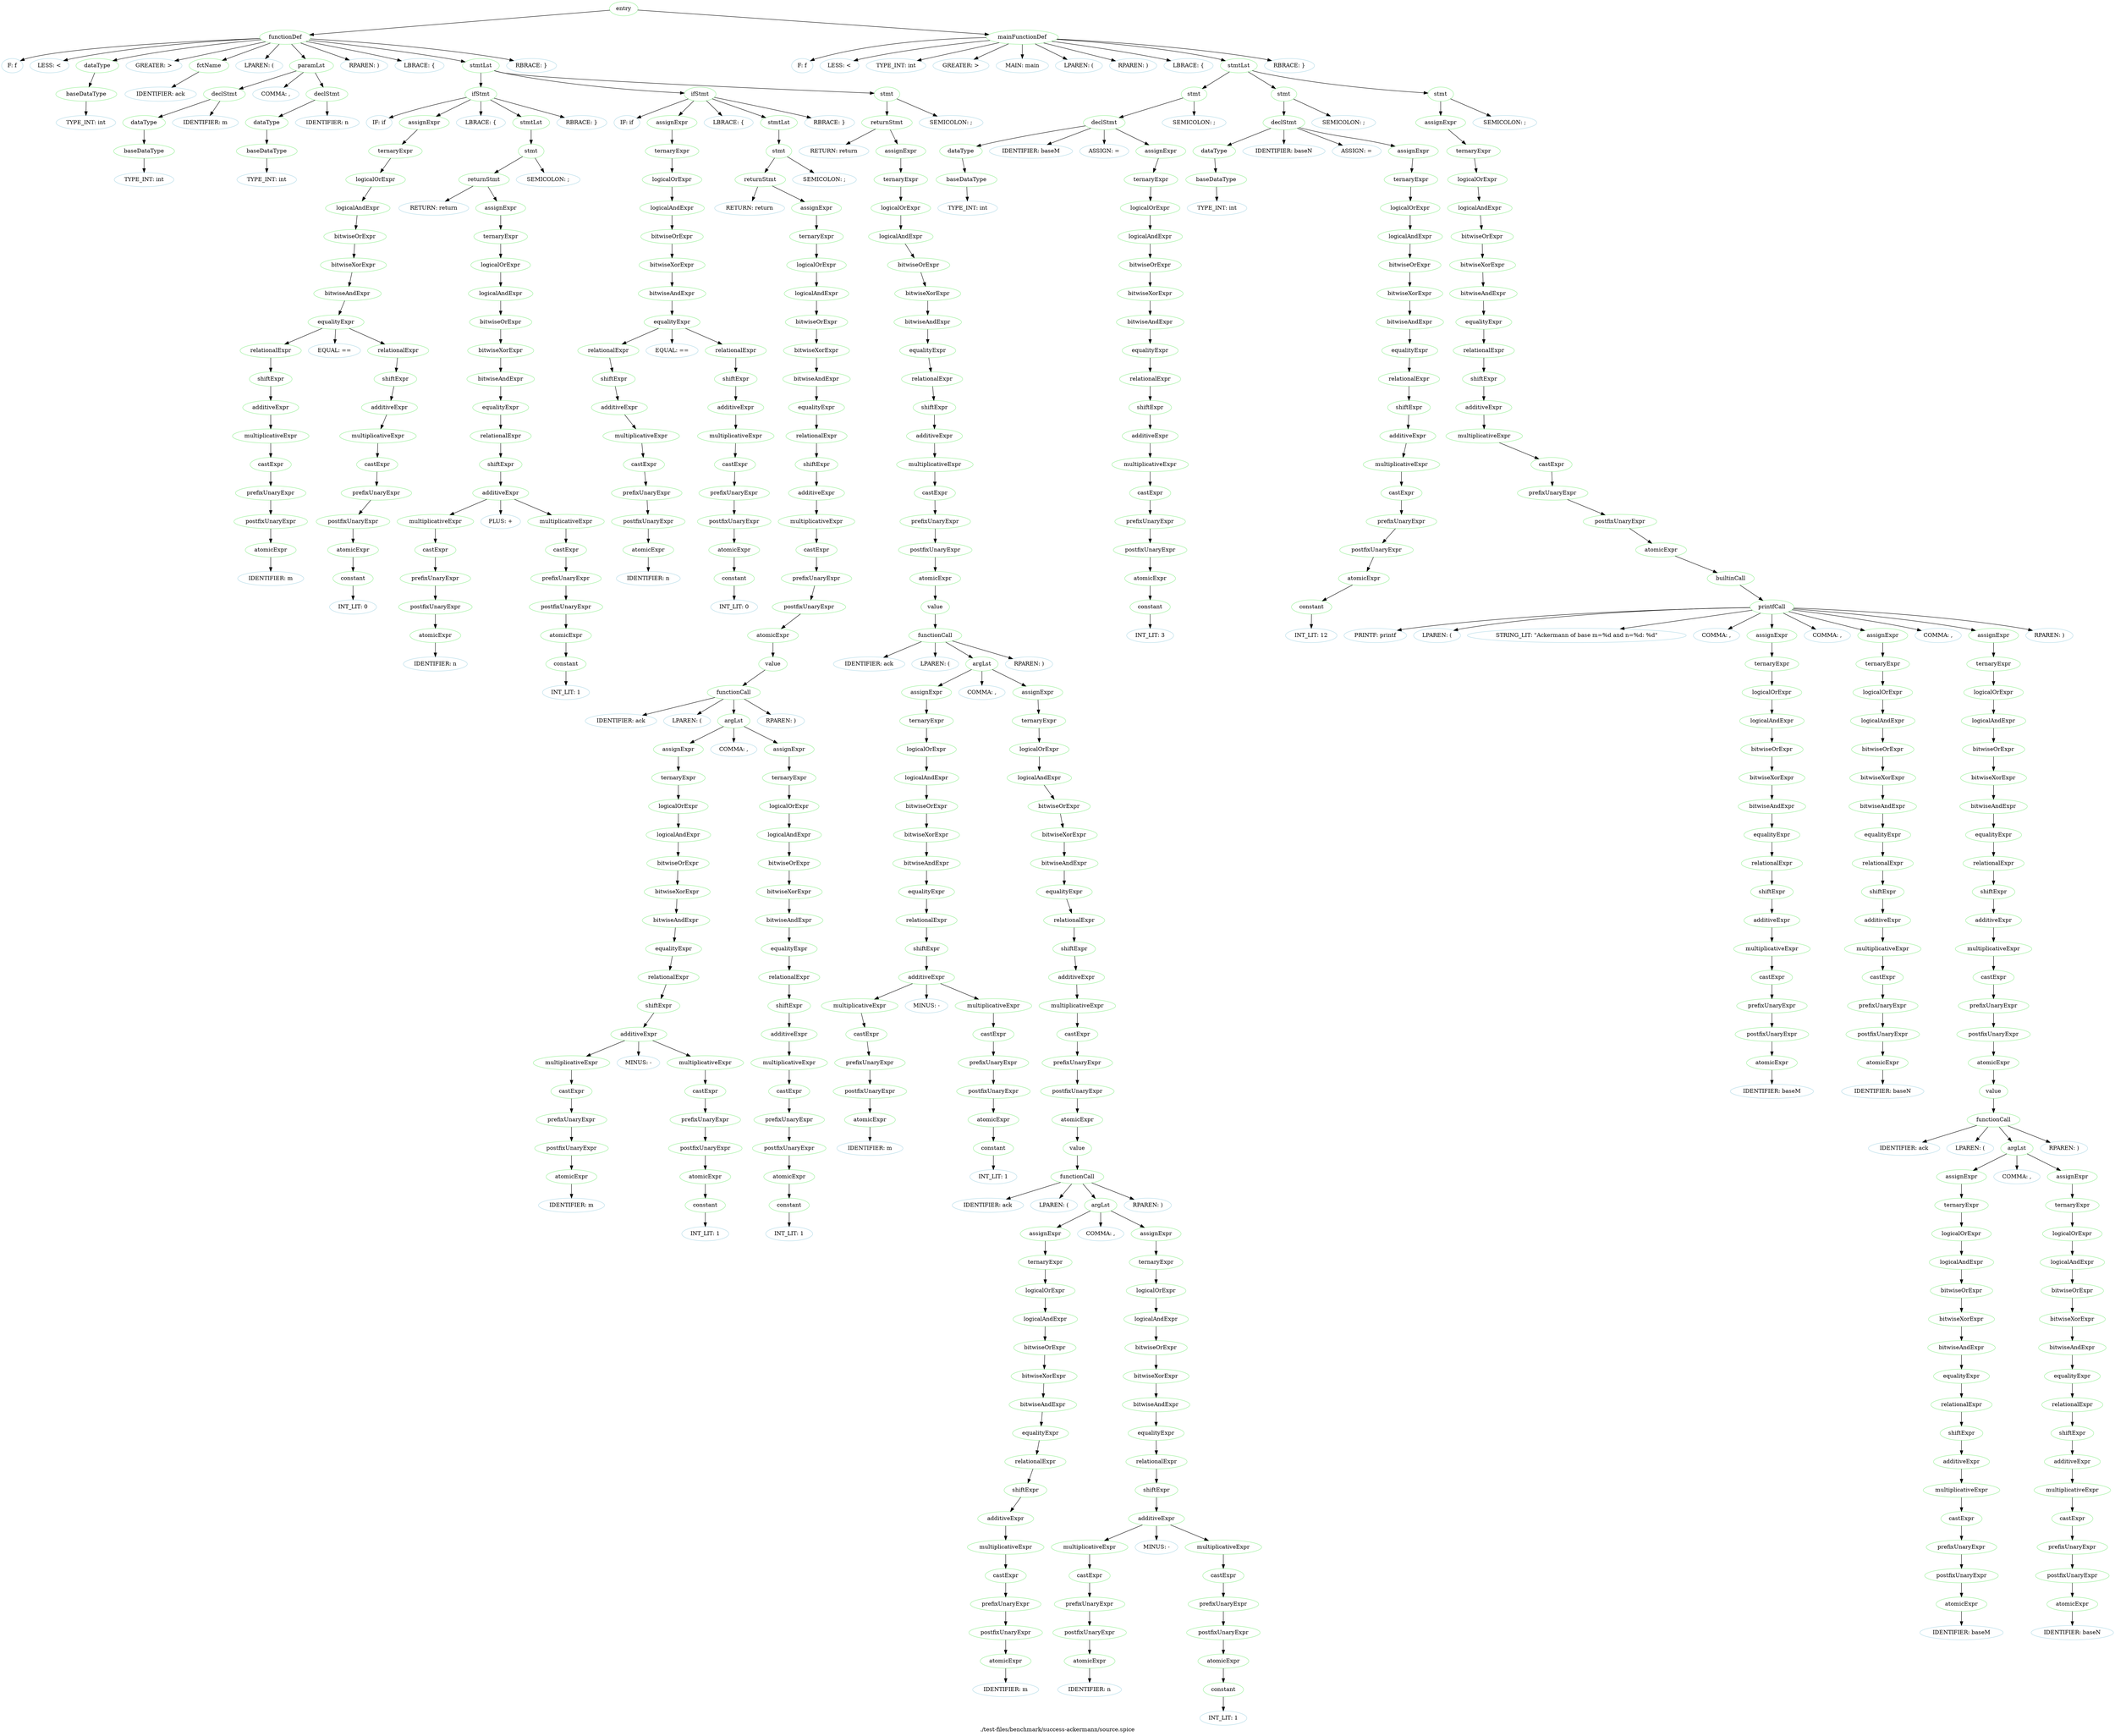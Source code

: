 digraph {
 rankdir="TB";
 label="./test-files/benchmark/success-ackermann/source.spice";
 L1C0_entry [color="lightgreen",label="entry"];
 L1C0_functionDef [color="lightgreen",label="functionDef"];
 L1C0_entry -> L1C0_functionDef;
 L1C0 [color="lightblue",label="F: f"];
 L1C0_functionDef -> L1C0
 L1C1 [color="lightblue",label="LESS: <"];
 L1C0_functionDef -> L1C1
 L1C2_dataType [color="lightgreen",label="dataType"];
 L1C0_functionDef -> L1C2_dataType;
 L1C2_baseDataType [color="lightgreen",label="baseDataType"];
 L1C2_dataType -> L1C2_baseDataType;
 L1C2 [color="lightblue",label="TYPE_INT: int"];
 L1C2_baseDataType -> L1C2
 L1C5 [color="lightblue",label="GREATER: >"];
 L1C0_functionDef -> L1C5
 L1C7_fctName [color="lightgreen",label="fctName"];
 L1C0_functionDef -> L1C7_fctName;
 L1C7 [color="lightblue",label="IDENTIFIER: ack"];
 L1C7_fctName -> L1C7
 L1C10 [color="lightblue",label="LPAREN: ("];
 L1C0_functionDef -> L1C10
 L1C11_paramLst [color="lightgreen",label="paramLst"];
 L1C0_functionDef -> L1C11_paramLst;
 L1C11_declStmt [color="lightgreen",label="declStmt"];
 L1C11_paramLst -> L1C11_declStmt;
 L1C11_dataType [color="lightgreen",label="dataType"];
 L1C11_declStmt -> L1C11_dataType;
 L1C11_baseDataType [color="lightgreen",label="baseDataType"];
 L1C11_dataType -> L1C11_baseDataType;
 L1C11 [color="lightblue",label="TYPE_INT: int"];
 L1C11_baseDataType -> L1C11
 L1C15 [color="lightblue",label="IDENTIFIER: m"];
 L1C11_declStmt -> L1C15
 L1C16 [color="lightblue",label="COMMA: ,"];
 L1C11_paramLst -> L1C16
 L1C18_declStmt [color="lightgreen",label="declStmt"];
 L1C11_paramLst -> L1C18_declStmt;
 L1C18_dataType [color="lightgreen",label="dataType"];
 L1C18_declStmt -> L1C18_dataType;
 L1C18_baseDataType [color="lightgreen",label="baseDataType"];
 L1C18_dataType -> L1C18_baseDataType;
 L1C18 [color="lightblue",label="TYPE_INT: int"];
 L1C18_baseDataType -> L1C18
 L1C22 [color="lightblue",label="IDENTIFIER: n"];
 L1C18_declStmt -> L1C22
 L1C23 [color="lightblue",label="RPAREN: )"];
 L1C0_functionDef -> L1C23
 L1C25 [color="lightblue",label="LBRACE: {"];
 L1C0_functionDef -> L1C25
 L2C4_stmtLst [color="lightgreen",label="stmtLst"];
 L1C0_functionDef -> L2C4_stmtLst;
 L2C4_ifStmt [color="lightgreen",label="ifStmt"];
 L2C4_stmtLst -> L2C4_ifStmt;
 L2C4 [color="lightblue",label="IF: if"];
 L2C4_ifStmt -> L2C4
 L2C7_assignExpr [color="lightgreen",label="assignExpr"];
 L2C4_ifStmt -> L2C7_assignExpr;
 L2C7_ternaryExpr [color="lightgreen",label="ternaryExpr"];
 L2C7_assignExpr -> L2C7_ternaryExpr;
 L2C7_logicalOrExpr [color="lightgreen",label="logicalOrExpr"];
 L2C7_ternaryExpr -> L2C7_logicalOrExpr;
 L2C7_logicalAndExpr [color="lightgreen",label="logicalAndExpr"];
 L2C7_logicalOrExpr -> L2C7_logicalAndExpr;
 L2C7_bitwiseOrExpr [color="lightgreen",label="bitwiseOrExpr"];
 L2C7_logicalAndExpr -> L2C7_bitwiseOrExpr;
 L2C7_bitwiseXorExpr [color="lightgreen",label="bitwiseXorExpr"];
 L2C7_bitwiseOrExpr -> L2C7_bitwiseXorExpr;
 L2C7_bitwiseAndExpr [color="lightgreen",label="bitwiseAndExpr"];
 L2C7_bitwiseXorExpr -> L2C7_bitwiseAndExpr;
 L2C7_equalityExpr [color="lightgreen",label="equalityExpr"];
 L2C7_bitwiseAndExpr -> L2C7_equalityExpr;
 L2C7_relationalExpr [color="lightgreen",label="relationalExpr"];
 L2C7_equalityExpr -> L2C7_relationalExpr;
 L2C7_shiftExpr [color="lightgreen",label="shiftExpr"];
 L2C7_relationalExpr -> L2C7_shiftExpr;
 L2C7_additiveExpr [color="lightgreen",label="additiveExpr"];
 L2C7_shiftExpr -> L2C7_additiveExpr;
 L2C7_multiplicativeExpr [color="lightgreen",label="multiplicativeExpr"];
 L2C7_additiveExpr -> L2C7_multiplicativeExpr;
 L2C7_castExpr [color="lightgreen",label="castExpr"];
 L2C7_multiplicativeExpr -> L2C7_castExpr;
 L2C7_prefixUnaryExpr [color="lightgreen",label="prefixUnaryExpr"];
 L2C7_castExpr -> L2C7_prefixUnaryExpr;
 L2C7_postfixUnaryExpr [color="lightgreen",label="postfixUnaryExpr"];
 L2C7_prefixUnaryExpr -> L2C7_postfixUnaryExpr;
 L2C7_atomicExpr [color="lightgreen",label="atomicExpr"];
 L2C7_postfixUnaryExpr -> L2C7_atomicExpr;
 L2C7 [color="lightblue",label="IDENTIFIER: m"];
 L2C7_atomicExpr -> L2C7
 L2C9 [color="lightblue",label="EQUAL: =="];
 L2C7_equalityExpr -> L2C9
 L2C12_relationalExpr [color="lightgreen",label="relationalExpr"];
 L2C7_equalityExpr -> L2C12_relationalExpr;
 L2C12_shiftExpr [color="lightgreen",label="shiftExpr"];
 L2C12_relationalExpr -> L2C12_shiftExpr;
 L2C12_additiveExpr [color="lightgreen",label="additiveExpr"];
 L2C12_shiftExpr -> L2C12_additiveExpr;
 L2C12_multiplicativeExpr [color="lightgreen",label="multiplicativeExpr"];
 L2C12_additiveExpr -> L2C12_multiplicativeExpr;
 L2C12_castExpr [color="lightgreen",label="castExpr"];
 L2C12_multiplicativeExpr -> L2C12_castExpr;
 L2C12_prefixUnaryExpr [color="lightgreen",label="prefixUnaryExpr"];
 L2C12_castExpr -> L2C12_prefixUnaryExpr;
 L2C12_postfixUnaryExpr [color="lightgreen",label="postfixUnaryExpr"];
 L2C12_prefixUnaryExpr -> L2C12_postfixUnaryExpr;
 L2C12_atomicExpr [color="lightgreen",label="atomicExpr"];
 L2C12_postfixUnaryExpr -> L2C12_atomicExpr;
 L2C12_constant [color="lightgreen",label="constant"];
 L2C12_atomicExpr -> L2C12_constant;
 L2C12 [color="lightblue",label="INT_LIT: 0"];
 L2C12_constant -> L2C12
 L2C14 [color="lightblue",label="LBRACE: {"];
 L2C4_ifStmt -> L2C14
 L2C16_stmtLst [color="lightgreen",label="stmtLst"];
 L2C4_ifStmt -> L2C16_stmtLst;
 L2C16_stmt [color="lightgreen",label="stmt"];
 L2C16_stmtLst -> L2C16_stmt;
 L2C16_returnStmt [color="lightgreen",label="returnStmt"];
 L2C16_stmt -> L2C16_returnStmt;
 L2C16 [color="lightblue",label="RETURN: return"];
 L2C16_returnStmt -> L2C16
 L2C23_assignExpr [color="lightgreen",label="assignExpr"];
 L2C16_returnStmt -> L2C23_assignExpr;
 L2C23_ternaryExpr [color="lightgreen",label="ternaryExpr"];
 L2C23_assignExpr -> L2C23_ternaryExpr;
 L2C23_logicalOrExpr [color="lightgreen",label="logicalOrExpr"];
 L2C23_ternaryExpr -> L2C23_logicalOrExpr;
 L2C23_logicalAndExpr [color="lightgreen",label="logicalAndExpr"];
 L2C23_logicalOrExpr -> L2C23_logicalAndExpr;
 L2C23_bitwiseOrExpr [color="lightgreen",label="bitwiseOrExpr"];
 L2C23_logicalAndExpr -> L2C23_bitwiseOrExpr;
 L2C23_bitwiseXorExpr [color="lightgreen",label="bitwiseXorExpr"];
 L2C23_bitwiseOrExpr -> L2C23_bitwiseXorExpr;
 L2C23_bitwiseAndExpr [color="lightgreen",label="bitwiseAndExpr"];
 L2C23_bitwiseXorExpr -> L2C23_bitwiseAndExpr;
 L2C23_equalityExpr [color="lightgreen",label="equalityExpr"];
 L2C23_bitwiseAndExpr -> L2C23_equalityExpr;
 L2C23_relationalExpr [color="lightgreen",label="relationalExpr"];
 L2C23_equalityExpr -> L2C23_relationalExpr;
 L2C23_shiftExpr [color="lightgreen",label="shiftExpr"];
 L2C23_relationalExpr -> L2C23_shiftExpr;
 L2C23_additiveExpr [color="lightgreen",label="additiveExpr"];
 L2C23_shiftExpr -> L2C23_additiveExpr;
 L2C23_multiplicativeExpr [color="lightgreen",label="multiplicativeExpr"];
 L2C23_additiveExpr -> L2C23_multiplicativeExpr;
 L2C23_castExpr [color="lightgreen",label="castExpr"];
 L2C23_multiplicativeExpr -> L2C23_castExpr;
 L2C23_prefixUnaryExpr [color="lightgreen",label="prefixUnaryExpr"];
 L2C23_castExpr -> L2C23_prefixUnaryExpr;
 L2C23_postfixUnaryExpr [color="lightgreen",label="postfixUnaryExpr"];
 L2C23_prefixUnaryExpr -> L2C23_postfixUnaryExpr;
 L2C23_atomicExpr [color="lightgreen",label="atomicExpr"];
 L2C23_postfixUnaryExpr -> L2C23_atomicExpr;
 L2C23 [color="lightblue",label="IDENTIFIER: n"];
 L2C23_atomicExpr -> L2C23
 L2C25 [color="lightblue",label="PLUS: +"];
 L2C23_additiveExpr -> L2C25
 L2C27_multiplicativeExpr [color="lightgreen",label="multiplicativeExpr"];
 L2C23_additiveExpr -> L2C27_multiplicativeExpr;
 L2C27_castExpr [color="lightgreen",label="castExpr"];
 L2C27_multiplicativeExpr -> L2C27_castExpr;
 L2C27_prefixUnaryExpr [color="lightgreen",label="prefixUnaryExpr"];
 L2C27_castExpr -> L2C27_prefixUnaryExpr;
 L2C27_postfixUnaryExpr [color="lightgreen",label="postfixUnaryExpr"];
 L2C27_prefixUnaryExpr -> L2C27_postfixUnaryExpr;
 L2C27_atomicExpr [color="lightgreen",label="atomicExpr"];
 L2C27_postfixUnaryExpr -> L2C27_atomicExpr;
 L2C27_constant [color="lightgreen",label="constant"];
 L2C27_atomicExpr -> L2C27_constant;
 L2C27 [color="lightblue",label="INT_LIT: 1"];
 L2C27_constant -> L2C27
 L2C28 [color="lightblue",label="SEMICOLON: ;"];
 L2C16_stmt -> L2C28
 L2C30 [color="lightblue",label="RBRACE: }"];
 L2C4_ifStmt -> L2C30
 L3C4_ifStmt [color="lightgreen",label="ifStmt"];
 L2C4_stmtLst -> L3C4_ifStmt;
 L3C4 [color="lightblue",label="IF: if"];
 L3C4_ifStmt -> L3C4
 L3C7_assignExpr [color="lightgreen",label="assignExpr"];
 L3C4_ifStmt -> L3C7_assignExpr;
 L3C7_ternaryExpr [color="lightgreen",label="ternaryExpr"];
 L3C7_assignExpr -> L3C7_ternaryExpr;
 L3C7_logicalOrExpr [color="lightgreen",label="logicalOrExpr"];
 L3C7_ternaryExpr -> L3C7_logicalOrExpr;
 L3C7_logicalAndExpr [color="lightgreen",label="logicalAndExpr"];
 L3C7_logicalOrExpr -> L3C7_logicalAndExpr;
 L3C7_bitwiseOrExpr [color="lightgreen",label="bitwiseOrExpr"];
 L3C7_logicalAndExpr -> L3C7_bitwiseOrExpr;
 L3C7_bitwiseXorExpr [color="lightgreen",label="bitwiseXorExpr"];
 L3C7_bitwiseOrExpr -> L3C7_bitwiseXorExpr;
 L3C7_bitwiseAndExpr [color="lightgreen",label="bitwiseAndExpr"];
 L3C7_bitwiseXorExpr -> L3C7_bitwiseAndExpr;
 L3C7_equalityExpr [color="lightgreen",label="equalityExpr"];
 L3C7_bitwiseAndExpr -> L3C7_equalityExpr;
 L3C7_relationalExpr [color="lightgreen",label="relationalExpr"];
 L3C7_equalityExpr -> L3C7_relationalExpr;
 L3C7_shiftExpr [color="lightgreen",label="shiftExpr"];
 L3C7_relationalExpr -> L3C7_shiftExpr;
 L3C7_additiveExpr [color="lightgreen",label="additiveExpr"];
 L3C7_shiftExpr -> L3C7_additiveExpr;
 L3C7_multiplicativeExpr [color="lightgreen",label="multiplicativeExpr"];
 L3C7_additiveExpr -> L3C7_multiplicativeExpr;
 L3C7_castExpr [color="lightgreen",label="castExpr"];
 L3C7_multiplicativeExpr -> L3C7_castExpr;
 L3C7_prefixUnaryExpr [color="lightgreen",label="prefixUnaryExpr"];
 L3C7_castExpr -> L3C7_prefixUnaryExpr;
 L3C7_postfixUnaryExpr [color="lightgreen",label="postfixUnaryExpr"];
 L3C7_prefixUnaryExpr -> L3C7_postfixUnaryExpr;
 L3C7_atomicExpr [color="lightgreen",label="atomicExpr"];
 L3C7_postfixUnaryExpr -> L3C7_atomicExpr;
 L3C7 [color="lightblue",label="IDENTIFIER: n"];
 L3C7_atomicExpr -> L3C7
 L3C9 [color="lightblue",label="EQUAL: =="];
 L3C7_equalityExpr -> L3C9
 L3C12_relationalExpr [color="lightgreen",label="relationalExpr"];
 L3C7_equalityExpr -> L3C12_relationalExpr;
 L3C12_shiftExpr [color="lightgreen",label="shiftExpr"];
 L3C12_relationalExpr -> L3C12_shiftExpr;
 L3C12_additiveExpr [color="lightgreen",label="additiveExpr"];
 L3C12_shiftExpr -> L3C12_additiveExpr;
 L3C12_multiplicativeExpr [color="lightgreen",label="multiplicativeExpr"];
 L3C12_additiveExpr -> L3C12_multiplicativeExpr;
 L3C12_castExpr [color="lightgreen",label="castExpr"];
 L3C12_multiplicativeExpr -> L3C12_castExpr;
 L3C12_prefixUnaryExpr [color="lightgreen",label="prefixUnaryExpr"];
 L3C12_castExpr -> L3C12_prefixUnaryExpr;
 L3C12_postfixUnaryExpr [color="lightgreen",label="postfixUnaryExpr"];
 L3C12_prefixUnaryExpr -> L3C12_postfixUnaryExpr;
 L3C12_atomicExpr [color="lightgreen",label="atomicExpr"];
 L3C12_postfixUnaryExpr -> L3C12_atomicExpr;
 L3C12_constant [color="lightgreen",label="constant"];
 L3C12_atomicExpr -> L3C12_constant;
 L3C12 [color="lightblue",label="INT_LIT: 0"];
 L3C12_constant -> L3C12
 L3C14 [color="lightblue",label="LBRACE: {"];
 L3C4_ifStmt -> L3C14
 L3C16_stmtLst [color="lightgreen",label="stmtLst"];
 L3C4_ifStmt -> L3C16_stmtLst;
 L3C16_stmt [color="lightgreen",label="stmt"];
 L3C16_stmtLst -> L3C16_stmt;
 L3C16_returnStmt [color="lightgreen",label="returnStmt"];
 L3C16_stmt -> L3C16_returnStmt;
 L3C16 [color="lightblue",label="RETURN: return"];
 L3C16_returnStmt -> L3C16
 L3C23_assignExpr [color="lightgreen",label="assignExpr"];
 L3C16_returnStmt -> L3C23_assignExpr;
 L3C23_ternaryExpr [color="lightgreen",label="ternaryExpr"];
 L3C23_assignExpr -> L3C23_ternaryExpr;
 L3C23_logicalOrExpr [color="lightgreen",label="logicalOrExpr"];
 L3C23_ternaryExpr -> L3C23_logicalOrExpr;
 L3C23_logicalAndExpr [color="lightgreen",label="logicalAndExpr"];
 L3C23_logicalOrExpr -> L3C23_logicalAndExpr;
 L3C23_bitwiseOrExpr [color="lightgreen",label="bitwiseOrExpr"];
 L3C23_logicalAndExpr -> L3C23_bitwiseOrExpr;
 L3C23_bitwiseXorExpr [color="lightgreen",label="bitwiseXorExpr"];
 L3C23_bitwiseOrExpr -> L3C23_bitwiseXorExpr;
 L3C23_bitwiseAndExpr [color="lightgreen",label="bitwiseAndExpr"];
 L3C23_bitwiseXorExpr -> L3C23_bitwiseAndExpr;
 L3C23_equalityExpr [color="lightgreen",label="equalityExpr"];
 L3C23_bitwiseAndExpr -> L3C23_equalityExpr;
 L3C23_relationalExpr [color="lightgreen",label="relationalExpr"];
 L3C23_equalityExpr -> L3C23_relationalExpr;
 L3C23_shiftExpr [color="lightgreen",label="shiftExpr"];
 L3C23_relationalExpr -> L3C23_shiftExpr;
 L3C23_additiveExpr [color="lightgreen",label="additiveExpr"];
 L3C23_shiftExpr -> L3C23_additiveExpr;
 L3C23_multiplicativeExpr [color="lightgreen",label="multiplicativeExpr"];
 L3C23_additiveExpr -> L3C23_multiplicativeExpr;
 L3C23_castExpr [color="lightgreen",label="castExpr"];
 L3C23_multiplicativeExpr -> L3C23_castExpr;
 L3C23_prefixUnaryExpr [color="lightgreen",label="prefixUnaryExpr"];
 L3C23_castExpr -> L3C23_prefixUnaryExpr;
 L3C23_postfixUnaryExpr [color="lightgreen",label="postfixUnaryExpr"];
 L3C23_prefixUnaryExpr -> L3C23_postfixUnaryExpr;
 L3C23_atomicExpr [color="lightgreen",label="atomicExpr"];
 L3C23_postfixUnaryExpr -> L3C23_atomicExpr;
 L3C23_value [color="lightgreen",label="value"];
 L3C23_atomicExpr -> L3C23_value;
 L3C23_functionCall [color="lightgreen",label="functionCall"];
 L3C23_value -> L3C23_functionCall;
 L3C23 [color="lightblue",label="IDENTIFIER: ack"];
 L3C23_functionCall -> L3C23
 L3C26 [color="lightblue",label="LPAREN: ("];
 L3C23_functionCall -> L3C26
 L3C27_argLst [color="lightgreen",label="argLst"];
 L3C23_functionCall -> L3C27_argLst;
 L3C27_assignExpr [color="lightgreen",label="assignExpr"];
 L3C27_argLst -> L3C27_assignExpr;
 L3C27_ternaryExpr [color="lightgreen",label="ternaryExpr"];
 L3C27_assignExpr -> L3C27_ternaryExpr;
 L3C27_logicalOrExpr [color="lightgreen",label="logicalOrExpr"];
 L3C27_ternaryExpr -> L3C27_logicalOrExpr;
 L3C27_logicalAndExpr [color="lightgreen",label="logicalAndExpr"];
 L3C27_logicalOrExpr -> L3C27_logicalAndExpr;
 L3C27_bitwiseOrExpr [color="lightgreen",label="bitwiseOrExpr"];
 L3C27_logicalAndExpr -> L3C27_bitwiseOrExpr;
 L3C27_bitwiseXorExpr [color="lightgreen",label="bitwiseXorExpr"];
 L3C27_bitwiseOrExpr -> L3C27_bitwiseXorExpr;
 L3C27_bitwiseAndExpr [color="lightgreen",label="bitwiseAndExpr"];
 L3C27_bitwiseXorExpr -> L3C27_bitwiseAndExpr;
 L3C27_equalityExpr [color="lightgreen",label="equalityExpr"];
 L3C27_bitwiseAndExpr -> L3C27_equalityExpr;
 L3C27_relationalExpr [color="lightgreen",label="relationalExpr"];
 L3C27_equalityExpr -> L3C27_relationalExpr;
 L3C27_shiftExpr [color="lightgreen",label="shiftExpr"];
 L3C27_relationalExpr -> L3C27_shiftExpr;
 L3C27_additiveExpr [color="lightgreen",label="additiveExpr"];
 L3C27_shiftExpr -> L3C27_additiveExpr;
 L3C27_multiplicativeExpr [color="lightgreen",label="multiplicativeExpr"];
 L3C27_additiveExpr -> L3C27_multiplicativeExpr;
 L3C27_castExpr [color="lightgreen",label="castExpr"];
 L3C27_multiplicativeExpr -> L3C27_castExpr;
 L3C27_prefixUnaryExpr [color="lightgreen",label="prefixUnaryExpr"];
 L3C27_castExpr -> L3C27_prefixUnaryExpr;
 L3C27_postfixUnaryExpr [color="lightgreen",label="postfixUnaryExpr"];
 L3C27_prefixUnaryExpr -> L3C27_postfixUnaryExpr;
 L3C27_atomicExpr [color="lightgreen",label="atomicExpr"];
 L3C27_postfixUnaryExpr -> L3C27_atomicExpr;
 L3C27 [color="lightblue",label="IDENTIFIER: m"];
 L3C27_atomicExpr -> L3C27
 L3C29 [color="lightblue",label="MINUS: -"];
 L3C27_additiveExpr -> L3C29
 L3C31_multiplicativeExpr [color="lightgreen",label="multiplicativeExpr"];
 L3C27_additiveExpr -> L3C31_multiplicativeExpr;
 L3C31_castExpr [color="lightgreen",label="castExpr"];
 L3C31_multiplicativeExpr -> L3C31_castExpr;
 L3C31_prefixUnaryExpr [color="lightgreen",label="prefixUnaryExpr"];
 L3C31_castExpr -> L3C31_prefixUnaryExpr;
 L3C31_postfixUnaryExpr [color="lightgreen",label="postfixUnaryExpr"];
 L3C31_prefixUnaryExpr -> L3C31_postfixUnaryExpr;
 L3C31_atomicExpr [color="lightgreen",label="atomicExpr"];
 L3C31_postfixUnaryExpr -> L3C31_atomicExpr;
 L3C31_constant [color="lightgreen",label="constant"];
 L3C31_atomicExpr -> L3C31_constant;
 L3C31 [color="lightblue",label="INT_LIT: 1"];
 L3C31_constant -> L3C31
 L3C32 [color="lightblue",label="COMMA: ,"];
 L3C27_argLst -> L3C32
 L3C34_assignExpr [color="lightgreen",label="assignExpr"];
 L3C27_argLst -> L3C34_assignExpr;
 L3C34_ternaryExpr [color="lightgreen",label="ternaryExpr"];
 L3C34_assignExpr -> L3C34_ternaryExpr;
 L3C34_logicalOrExpr [color="lightgreen",label="logicalOrExpr"];
 L3C34_ternaryExpr -> L3C34_logicalOrExpr;
 L3C34_logicalAndExpr [color="lightgreen",label="logicalAndExpr"];
 L3C34_logicalOrExpr -> L3C34_logicalAndExpr;
 L3C34_bitwiseOrExpr [color="lightgreen",label="bitwiseOrExpr"];
 L3C34_logicalAndExpr -> L3C34_bitwiseOrExpr;
 L3C34_bitwiseXorExpr [color="lightgreen",label="bitwiseXorExpr"];
 L3C34_bitwiseOrExpr -> L3C34_bitwiseXorExpr;
 L3C34_bitwiseAndExpr [color="lightgreen",label="bitwiseAndExpr"];
 L3C34_bitwiseXorExpr -> L3C34_bitwiseAndExpr;
 L3C34_equalityExpr [color="lightgreen",label="equalityExpr"];
 L3C34_bitwiseAndExpr -> L3C34_equalityExpr;
 L3C34_relationalExpr [color="lightgreen",label="relationalExpr"];
 L3C34_equalityExpr -> L3C34_relationalExpr;
 L3C34_shiftExpr [color="lightgreen",label="shiftExpr"];
 L3C34_relationalExpr -> L3C34_shiftExpr;
 L3C34_additiveExpr [color="lightgreen",label="additiveExpr"];
 L3C34_shiftExpr -> L3C34_additiveExpr;
 L3C34_multiplicativeExpr [color="lightgreen",label="multiplicativeExpr"];
 L3C34_additiveExpr -> L3C34_multiplicativeExpr;
 L3C34_castExpr [color="lightgreen",label="castExpr"];
 L3C34_multiplicativeExpr -> L3C34_castExpr;
 L3C34_prefixUnaryExpr [color="lightgreen",label="prefixUnaryExpr"];
 L3C34_castExpr -> L3C34_prefixUnaryExpr;
 L3C34_postfixUnaryExpr [color="lightgreen",label="postfixUnaryExpr"];
 L3C34_prefixUnaryExpr -> L3C34_postfixUnaryExpr;
 L3C34_atomicExpr [color="lightgreen",label="atomicExpr"];
 L3C34_postfixUnaryExpr -> L3C34_atomicExpr;
 L3C34_constant [color="lightgreen",label="constant"];
 L3C34_atomicExpr -> L3C34_constant;
 L3C34 [color="lightblue",label="INT_LIT: 1"];
 L3C34_constant -> L3C34
 L3C35 [color="lightblue",label="RPAREN: )"];
 L3C23_functionCall -> L3C35
 L3C36 [color="lightblue",label="SEMICOLON: ;"];
 L3C16_stmt -> L3C36
 L3C38 [color="lightblue",label="RBRACE: }"];
 L3C4_ifStmt -> L3C38
 L4C4_stmt [color="lightgreen",label="stmt"];
 L2C4_stmtLst -> L4C4_stmt;
 L4C4_returnStmt [color="lightgreen",label="returnStmt"];
 L4C4_stmt -> L4C4_returnStmt;
 L4C4 [color="lightblue",label="RETURN: return"];
 L4C4_returnStmt -> L4C4
 L4C11_assignExpr [color="lightgreen",label="assignExpr"];
 L4C4_returnStmt -> L4C11_assignExpr;
 L4C11_ternaryExpr [color="lightgreen",label="ternaryExpr"];
 L4C11_assignExpr -> L4C11_ternaryExpr;
 L4C11_logicalOrExpr [color="lightgreen",label="logicalOrExpr"];
 L4C11_ternaryExpr -> L4C11_logicalOrExpr;
 L4C11_logicalAndExpr [color="lightgreen",label="logicalAndExpr"];
 L4C11_logicalOrExpr -> L4C11_logicalAndExpr;
 L4C11_bitwiseOrExpr [color="lightgreen",label="bitwiseOrExpr"];
 L4C11_logicalAndExpr -> L4C11_bitwiseOrExpr;
 L4C11_bitwiseXorExpr [color="lightgreen",label="bitwiseXorExpr"];
 L4C11_bitwiseOrExpr -> L4C11_bitwiseXorExpr;
 L4C11_bitwiseAndExpr [color="lightgreen",label="bitwiseAndExpr"];
 L4C11_bitwiseXorExpr -> L4C11_bitwiseAndExpr;
 L4C11_equalityExpr [color="lightgreen",label="equalityExpr"];
 L4C11_bitwiseAndExpr -> L4C11_equalityExpr;
 L4C11_relationalExpr [color="lightgreen",label="relationalExpr"];
 L4C11_equalityExpr -> L4C11_relationalExpr;
 L4C11_shiftExpr [color="lightgreen",label="shiftExpr"];
 L4C11_relationalExpr -> L4C11_shiftExpr;
 L4C11_additiveExpr [color="lightgreen",label="additiveExpr"];
 L4C11_shiftExpr -> L4C11_additiveExpr;
 L4C11_multiplicativeExpr [color="lightgreen",label="multiplicativeExpr"];
 L4C11_additiveExpr -> L4C11_multiplicativeExpr;
 L4C11_castExpr [color="lightgreen",label="castExpr"];
 L4C11_multiplicativeExpr -> L4C11_castExpr;
 L4C11_prefixUnaryExpr [color="lightgreen",label="prefixUnaryExpr"];
 L4C11_castExpr -> L4C11_prefixUnaryExpr;
 L4C11_postfixUnaryExpr [color="lightgreen",label="postfixUnaryExpr"];
 L4C11_prefixUnaryExpr -> L4C11_postfixUnaryExpr;
 L4C11_atomicExpr [color="lightgreen",label="atomicExpr"];
 L4C11_postfixUnaryExpr -> L4C11_atomicExpr;
 L4C11_value [color="lightgreen",label="value"];
 L4C11_atomicExpr -> L4C11_value;
 L4C11_functionCall [color="lightgreen",label="functionCall"];
 L4C11_value -> L4C11_functionCall;
 L4C11 [color="lightblue",label="IDENTIFIER: ack"];
 L4C11_functionCall -> L4C11
 L4C14 [color="lightblue",label="LPAREN: ("];
 L4C11_functionCall -> L4C14
 L4C15_argLst [color="lightgreen",label="argLst"];
 L4C11_functionCall -> L4C15_argLst;
 L4C15_assignExpr [color="lightgreen",label="assignExpr"];
 L4C15_argLst -> L4C15_assignExpr;
 L4C15_ternaryExpr [color="lightgreen",label="ternaryExpr"];
 L4C15_assignExpr -> L4C15_ternaryExpr;
 L4C15_logicalOrExpr [color="lightgreen",label="logicalOrExpr"];
 L4C15_ternaryExpr -> L4C15_logicalOrExpr;
 L4C15_logicalAndExpr [color="lightgreen",label="logicalAndExpr"];
 L4C15_logicalOrExpr -> L4C15_logicalAndExpr;
 L4C15_bitwiseOrExpr [color="lightgreen",label="bitwiseOrExpr"];
 L4C15_logicalAndExpr -> L4C15_bitwiseOrExpr;
 L4C15_bitwiseXorExpr [color="lightgreen",label="bitwiseXorExpr"];
 L4C15_bitwiseOrExpr -> L4C15_bitwiseXorExpr;
 L4C15_bitwiseAndExpr [color="lightgreen",label="bitwiseAndExpr"];
 L4C15_bitwiseXorExpr -> L4C15_bitwiseAndExpr;
 L4C15_equalityExpr [color="lightgreen",label="equalityExpr"];
 L4C15_bitwiseAndExpr -> L4C15_equalityExpr;
 L4C15_relationalExpr [color="lightgreen",label="relationalExpr"];
 L4C15_equalityExpr -> L4C15_relationalExpr;
 L4C15_shiftExpr [color="lightgreen",label="shiftExpr"];
 L4C15_relationalExpr -> L4C15_shiftExpr;
 L4C15_additiveExpr [color="lightgreen",label="additiveExpr"];
 L4C15_shiftExpr -> L4C15_additiveExpr;
 L4C15_multiplicativeExpr [color="lightgreen",label="multiplicativeExpr"];
 L4C15_additiveExpr -> L4C15_multiplicativeExpr;
 L4C15_castExpr [color="lightgreen",label="castExpr"];
 L4C15_multiplicativeExpr -> L4C15_castExpr;
 L4C15_prefixUnaryExpr [color="lightgreen",label="prefixUnaryExpr"];
 L4C15_castExpr -> L4C15_prefixUnaryExpr;
 L4C15_postfixUnaryExpr [color="lightgreen",label="postfixUnaryExpr"];
 L4C15_prefixUnaryExpr -> L4C15_postfixUnaryExpr;
 L4C15_atomicExpr [color="lightgreen",label="atomicExpr"];
 L4C15_postfixUnaryExpr -> L4C15_atomicExpr;
 L4C15 [color="lightblue",label="IDENTIFIER: m"];
 L4C15_atomicExpr -> L4C15
 L4C17 [color="lightblue",label="MINUS: -"];
 L4C15_additiveExpr -> L4C17
 L4C19_multiplicativeExpr [color="lightgreen",label="multiplicativeExpr"];
 L4C15_additiveExpr -> L4C19_multiplicativeExpr;
 L4C19_castExpr [color="lightgreen",label="castExpr"];
 L4C19_multiplicativeExpr -> L4C19_castExpr;
 L4C19_prefixUnaryExpr [color="lightgreen",label="prefixUnaryExpr"];
 L4C19_castExpr -> L4C19_prefixUnaryExpr;
 L4C19_postfixUnaryExpr [color="lightgreen",label="postfixUnaryExpr"];
 L4C19_prefixUnaryExpr -> L4C19_postfixUnaryExpr;
 L4C19_atomicExpr [color="lightgreen",label="atomicExpr"];
 L4C19_postfixUnaryExpr -> L4C19_atomicExpr;
 L4C19_constant [color="lightgreen",label="constant"];
 L4C19_atomicExpr -> L4C19_constant;
 L4C19 [color="lightblue",label="INT_LIT: 1"];
 L4C19_constant -> L4C19
 L4C20 [color="lightblue",label="COMMA: ,"];
 L4C15_argLst -> L4C20
 L4C22_assignExpr [color="lightgreen",label="assignExpr"];
 L4C15_argLst -> L4C22_assignExpr;
 L4C22_ternaryExpr [color="lightgreen",label="ternaryExpr"];
 L4C22_assignExpr -> L4C22_ternaryExpr;
 L4C22_logicalOrExpr [color="lightgreen",label="logicalOrExpr"];
 L4C22_ternaryExpr -> L4C22_logicalOrExpr;
 L4C22_logicalAndExpr [color="lightgreen",label="logicalAndExpr"];
 L4C22_logicalOrExpr -> L4C22_logicalAndExpr;
 L4C22_bitwiseOrExpr [color="lightgreen",label="bitwiseOrExpr"];
 L4C22_logicalAndExpr -> L4C22_bitwiseOrExpr;
 L4C22_bitwiseXorExpr [color="lightgreen",label="bitwiseXorExpr"];
 L4C22_bitwiseOrExpr -> L4C22_bitwiseXorExpr;
 L4C22_bitwiseAndExpr [color="lightgreen",label="bitwiseAndExpr"];
 L4C22_bitwiseXorExpr -> L4C22_bitwiseAndExpr;
 L4C22_equalityExpr [color="lightgreen",label="equalityExpr"];
 L4C22_bitwiseAndExpr -> L4C22_equalityExpr;
 L4C22_relationalExpr [color="lightgreen",label="relationalExpr"];
 L4C22_equalityExpr -> L4C22_relationalExpr;
 L4C22_shiftExpr [color="lightgreen",label="shiftExpr"];
 L4C22_relationalExpr -> L4C22_shiftExpr;
 L4C22_additiveExpr [color="lightgreen",label="additiveExpr"];
 L4C22_shiftExpr -> L4C22_additiveExpr;
 L4C22_multiplicativeExpr [color="lightgreen",label="multiplicativeExpr"];
 L4C22_additiveExpr -> L4C22_multiplicativeExpr;
 L4C22_castExpr [color="lightgreen",label="castExpr"];
 L4C22_multiplicativeExpr -> L4C22_castExpr;
 L4C22_prefixUnaryExpr [color="lightgreen",label="prefixUnaryExpr"];
 L4C22_castExpr -> L4C22_prefixUnaryExpr;
 L4C22_postfixUnaryExpr [color="lightgreen",label="postfixUnaryExpr"];
 L4C22_prefixUnaryExpr -> L4C22_postfixUnaryExpr;
 L4C22_atomicExpr [color="lightgreen",label="atomicExpr"];
 L4C22_postfixUnaryExpr -> L4C22_atomicExpr;
 L4C22_value [color="lightgreen",label="value"];
 L4C22_atomicExpr -> L4C22_value;
 L4C22_functionCall [color="lightgreen",label="functionCall"];
 L4C22_value -> L4C22_functionCall;
 L4C22 [color="lightblue",label="IDENTIFIER: ack"];
 L4C22_functionCall -> L4C22
 L4C25 [color="lightblue",label="LPAREN: ("];
 L4C22_functionCall -> L4C25
 L4C26_argLst [color="lightgreen",label="argLst"];
 L4C22_functionCall -> L4C26_argLst;
 L4C26_assignExpr [color="lightgreen",label="assignExpr"];
 L4C26_argLst -> L4C26_assignExpr;
 L4C26_ternaryExpr [color="lightgreen",label="ternaryExpr"];
 L4C26_assignExpr -> L4C26_ternaryExpr;
 L4C26_logicalOrExpr [color="lightgreen",label="logicalOrExpr"];
 L4C26_ternaryExpr -> L4C26_logicalOrExpr;
 L4C26_logicalAndExpr [color="lightgreen",label="logicalAndExpr"];
 L4C26_logicalOrExpr -> L4C26_logicalAndExpr;
 L4C26_bitwiseOrExpr [color="lightgreen",label="bitwiseOrExpr"];
 L4C26_logicalAndExpr -> L4C26_bitwiseOrExpr;
 L4C26_bitwiseXorExpr [color="lightgreen",label="bitwiseXorExpr"];
 L4C26_bitwiseOrExpr -> L4C26_bitwiseXorExpr;
 L4C26_bitwiseAndExpr [color="lightgreen",label="bitwiseAndExpr"];
 L4C26_bitwiseXorExpr -> L4C26_bitwiseAndExpr;
 L4C26_equalityExpr [color="lightgreen",label="equalityExpr"];
 L4C26_bitwiseAndExpr -> L4C26_equalityExpr;
 L4C26_relationalExpr [color="lightgreen",label="relationalExpr"];
 L4C26_equalityExpr -> L4C26_relationalExpr;
 L4C26_shiftExpr [color="lightgreen",label="shiftExpr"];
 L4C26_relationalExpr -> L4C26_shiftExpr;
 L4C26_additiveExpr [color="lightgreen",label="additiveExpr"];
 L4C26_shiftExpr -> L4C26_additiveExpr;
 L4C26_multiplicativeExpr [color="lightgreen",label="multiplicativeExpr"];
 L4C26_additiveExpr -> L4C26_multiplicativeExpr;
 L4C26_castExpr [color="lightgreen",label="castExpr"];
 L4C26_multiplicativeExpr -> L4C26_castExpr;
 L4C26_prefixUnaryExpr [color="lightgreen",label="prefixUnaryExpr"];
 L4C26_castExpr -> L4C26_prefixUnaryExpr;
 L4C26_postfixUnaryExpr [color="lightgreen",label="postfixUnaryExpr"];
 L4C26_prefixUnaryExpr -> L4C26_postfixUnaryExpr;
 L4C26_atomicExpr [color="lightgreen",label="atomicExpr"];
 L4C26_postfixUnaryExpr -> L4C26_atomicExpr;
 L4C26 [color="lightblue",label="IDENTIFIER: m"];
 L4C26_atomicExpr -> L4C26
 L4C27 [color="lightblue",label="COMMA: ,"];
 L4C26_argLst -> L4C27
 L4C29_assignExpr [color="lightgreen",label="assignExpr"];
 L4C26_argLst -> L4C29_assignExpr;
 L4C29_ternaryExpr [color="lightgreen",label="ternaryExpr"];
 L4C29_assignExpr -> L4C29_ternaryExpr;
 L4C29_logicalOrExpr [color="lightgreen",label="logicalOrExpr"];
 L4C29_ternaryExpr -> L4C29_logicalOrExpr;
 L4C29_logicalAndExpr [color="lightgreen",label="logicalAndExpr"];
 L4C29_logicalOrExpr -> L4C29_logicalAndExpr;
 L4C29_bitwiseOrExpr [color="lightgreen",label="bitwiseOrExpr"];
 L4C29_logicalAndExpr -> L4C29_bitwiseOrExpr;
 L4C29_bitwiseXorExpr [color="lightgreen",label="bitwiseXorExpr"];
 L4C29_bitwiseOrExpr -> L4C29_bitwiseXorExpr;
 L4C29_bitwiseAndExpr [color="lightgreen",label="bitwiseAndExpr"];
 L4C29_bitwiseXorExpr -> L4C29_bitwiseAndExpr;
 L4C29_equalityExpr [color="lightgreen",label="equalityExpr"];
 L4C29_bitwiseAndExpr -> L4C29_equalityExpr;
 L4C29_relationalExpr [color="lightgreen",label="relationalExpr"];
 L4C29_equalityExpr -> L4C29_relationalExpr;
 L4C29_shiftExpr [color="lightgreen",label="shiftExpr"];
 L4C29_relationalExpr -> L4C29_shiftExpr;
 L4C29_additiveExpr [color="lightgreen",label="additiveExpr"];
 L4C29_shiftExpr -> L4C29_additiveExpr;
 L4C29_multiplicativeExpr [color="lightgreen",label="multiplicativeExpr"];
 L4C29_additiveExpr -> L4C29_multiplicativeExpr;
 L4C29_castExpr [color="lightgreen",label="castExpr"];
 L4C29_multiplicativeExpr -> L4C29_castExpr;
 L4C29_prefixUnaryExpr [color="lightgreen",label="prefixUnaryExpr"];
 L4C29_castExpr -> L4C29_prefixUnaryExpr;
 L4C29_postfixUnaryExpr [color="lightgreen",label="postfixUnaryExpr"];
 L4C29_prefixUnaryExpr -> L4C29_postfixUnaryExpr;
 L4C29_atomicExpr [color="lightgreen",label="atomicExpr"];
 L4C29_postfixUnaryExpr -> L4C29_atomicExpr;
 L4C29 [color="lightblue",label="IDENTIFIER: n"];
 L4C29_atomicExpr -> L4C29
 L4C31 [color="lightblue",label="MINUS: -"];
 L4C29_additiveExpr -> L4C31
 L4C33_multiplicativeExpr [color="lightgreen",label="multiplicativeExpr"];
 L4C29_additiveExpr -> L4C33_multiplicativeExpr;
 L4C33_castExpr [color="lightgreen",label="castExpr"];
 L4C33_multiplicativeExpr -> L4C33_castExpr;
 L4C33_prefixUnaryExpr [color="lightgreen",label="prefixUnaryExpr"];
 L4C33_castExpr -> L4C33_prefixUnaryExpr;
 L4C33_postfixUnaryExpr [color="lightgreen",label="postfixUnaryExpr"];
 L4C33_prefixUnaryExpr -> L4C33_postfixUnaryExpr;
 L4C33_atomicExpr [color="lightgreen",label="atomicExpr"];
 L4C33_postfixUnaryExpr -> L4C33_atomicExpr;
 L4C33_constant [color="lightgreen",label="constant"];
 L4C33_atomicExpr -> L4C33_constant;
 L4C33 [color="lightblue",label="INT_LIT: 1"];
 L4C33_constant -> L4C33
 L4C34 [color="lightblue",label="RPAREN: )"];
 L4C22_functionCall -> L4C34
 L4C35 [color="lightblue",label="RPAREN: )"];
 L4C11_functionCall -> L4C35
 L4C36 [color="lightblue",label="SEMICOLON: ;"];
 L4C4_stmt -> L4C36
 L5C0 [color="lightblue",label="RBRACE: }"];
 L1C0_functionDef -> L5C0
 L7C0_mainFunctionDef [color="lightgreen",label="mainFunctionDef"];
 L1C0_entry -> L7C0_mainFunctionDef;
 L7C0 [color="lightblue",label="F: f"];
 L7C0_mainFunctionDef -> L7C0
 L7C1 [color="lightblue",label="LESS: <"];
 L7C0_mainFunctionDef -> L7C1
 L7C2 [color="lightblue",label="TYPE_INT: int"];
 L7C0_mainFunctionDef -> L7C2
 L7C5 [color="lightblue",label="GREATER: >"];
 L7C0_mainFunctionDef -> L7C5
 L7C7 [color="lightblue",label="MAIN: main"];
 L7C0_mainFunctionDef -> L7C7
 L7C11 [color="lightblue",label="LPAREN: ("];
 L7C0_mainFunctionDef -> L7C11
 L7C12 [color="lightblue",label="RPAREN: )"];
 L7C0_mainFunctionDef -> L7C12
 L7C14 [color="lightblue",label="LBRACE: {"];
 L7C0_mainFunctionDef -> L7C14
 L8C4_stmtLst [color="lightgreen",label="stmtLst"];
 L7C0_mainFunctionDef -> L8C4_stmtLst;
 L8C4_stmt [color="lightgreen",label="stmt"];
 L8C4_stmtLst -> L8C4_stmt;
 L8C4_declStmt [color="lightgreen",label="declStmt"];
 L8C4_stmt -> L8C4_declStmt;
 L8C4_dataType [color="lightgreen",label="dataType"];
 L8C4_declStmt -> L8C4_dataType;
 L8C4_baseDataType [color="lightgreen",label="baseDataType"];
 L8C4_dataType -> L8C4_baseDataType;
 L8C4 [color="lightblue",label="TYPE_INT: int"];
 L8C4_baseDataType -> L8C4
 L8C8 [color="lightblue",label="IDENTIFIER: baseM"];
 L8C4_declStmt -> L8C8
 L8C14 [color="lightblue",label="ASSIGN: ="];
 L8C4_declStmt -> L8C14
 L8C16_assignExpr [color="lightgreen",label="assignExpr"];
 L8C4_declStmt -> L8C16_assignExpr;
 L8C16_ternaryExpr [color="lightgreen",label="ternaryExpr"];
 L8C16_assignExpr -> L8C16_ternaryExpr;
 L8C16_logicalOrExpr [color="lightgreen",label="logicalOrExpr"];
 L8C16_ternaryExpr -> L8C16_logicalOrExpr;
 L8C16_logicalAndExpr [color="lightgreen",label="logicalAndExpr"];
 L8C16_logicalOrExpr -> L8C16_logicalAndExpr;
 L8C16_bitwiseOrExpr [color="lightgreen",label="bitwiseOrExpr"];
 L8C16_logicalAndExpr -> L8C16_bitwiseOrExpr;
 L8C16_bitwiseXorExpr [color="lightgreen",label="bitwiseXorExpr"];
 L8C16_bitwiseOrExpr -> L8C16_bitwiseXorExpr;
 L8C16_bitwiseAndExpr [color="lightgreen",label="bitwiseAndExpr"];
 L8C16_bitwiseXorExpr -> L8C16_bitwiseAndExpr;
 L8C16_equalityExpr [color="lightgreen",label="equalityExpr"];
 L8C16_bitwiseAndExpr -> L8C16_equalityExpr;
 L8C16_relationalExpr [color="lightgreen",label="relationalExpr"];
 L8C16_equalityExpr -> L8C16_relationalExpr;
 L8C16_shiftExpr [color="lightgreen",label="shiftExpr"];
 L8C16_relationalExpr -> L8C16_shiftExpr;
 L8C16_additiveExpr [color="lightgreen",label="additiveExpr"];
 L8C16_shiftExpr -> L8C16_additiveExpr;
 L8C16_multiplicativeExpr [color="lightgreen",label="multiplicativeExpr"];
 L8C16_additiveExpr -> L8C16_multiplicativeExpr;
 L8C16_castExpr [color="lightgreen",label="castExpr"];
 L8C16_multiplicativeExpr -> L8C16_castExpr;
 L8C16_prefixUnaryExpr [color="lightgreen",label="prefixUnaryExpr"];
 L8C16_castExpr -> L8C16_prefixUnaryExpr;
 L8C16_postfixUnaryExpr [color="lightgreen",label="postfixUnaryExpr"];
 L8C16_prefixUnaryExpr -> L8C16_postfixUnaryExpr;
 L8C16_atomicExpr [color="lightgreen",label="atomicExpr"];
 L8C16_postfixUnaryExpr -> L8C16_atomicExpr;
 L8C16_constant [color="lightgreen",label="constant"];
 L8C16_atomicExpr -> L8C16_constant;
 L8C16 [color="lightblue",label="INT_LIT: 3"];
 L8C16_constant -> L8C16
 L8C17 [color="lightblue",label="SEMICOLON: ;"];
 L8C4_stmt -> L8C17
 L9C4_stmt [color="lightgreen",label="stmt"];
 L8C4_stmtLst -> L9C4_stmt;
 L9C4_declStmt [color="lightgreen",label="declStmt"];
 L9C4_stmt -> L9C4_declStmt;
 L9C4_dataType [color="lightgreen",label="dataType"];
 L9C4_declStmt -> L9C4_dataType;
 L9C4_baseDataType [color="lightgreen",label="baseDataType"];
 L9C4_dataType -> L9C4_baseDataType;
 L9C4 [color="lightblue",label="TYPE_INT: int"];
 L9C4_baseDataType -> L9C4
 L9C8 [color="lightblue",label="IDENTIFIER: baseN"];
 L9C4_declStmt -> L9C8
 L9C14 [color="lightblue",label="ASSIGN: ="];
 L9C4_declStmt -> L9C14
 L9C16_assignExpr [color="lightgreen",label="assignExpr"];
 L9C4_declStmt -> L9C16_assignExpr;
 L9C16_ternaryExpr [color="lightgreen",label="ternaryExpr"];
 L9C16_assignExpr -> L9C16_ternaryExpr;
 L9C16_logicalOrExpr [color="lightgreen",label="logicalOrExpr"];
 L9C16_ternaryExpr -> L9C16_logicalOrExpr;
 L9C16_logicalAndExpr [color="lightgreen",label="logicalAndExpr"];
 L9C16_logicalOrExpr -> L9C16_logicalAndExpr;
 L9C16_bitwiseOrExpr [color="lightgreen",label="bitwiseOrExpr"];
 L9C16_logicalAndExpr -> L9C16_bitwiseOrExpr;
 L9C16_bitwiseXorExpr [color="lightgreen",label="bitwiseXorExpr"];
 L9C16_bitwiseOrExpr -> L9C16_bitwiseXorExpr;
 L9C16_bitwiseAndExpr [color="lightgreen",label="bitwiseAndExpr"];
 L9C16_bitwiseXorExpr -> L9C16_bitwiseAndExpr;
 L9C16_equalityExpr [color="lightgreen",label="equalityExpr"];
 L9C16_bitwiseAndExpr -> L9C16_equalityExpr;
 L9C16_relationalExpr [color="lightgreen",label="relationalExpr"];
 L9C16_equalityExpr -> L9C16_relationalExpr;
 L9C16_shiftExpr [color="lightgreen",label="shiftExpr"];
 L9C16_relationalExpr -> L9C16_shiftExpr;
 L9C16_additiveExpr [color="lightgreen",label="additiveExpr"];
 L9C16_shiftExpr -> L9C16_additiveExpr;
 L9C16_multiplicativeExpr [color="lightgreen",label="multiplicativeExpr"];
 L9C16_additiveExpr -> L9C16_multiplicativeExpr;
 L9C16_castExpr [color="lightgreen",label="castExpr"];
 L9C16_multiplicativeExpr -> L9C16_castExpr;
 L9C16_prefixUnaryExpr [color="lightgreen",label="prefixUnaryExpr"];
 L9C16_castExpr -> L9C16_prefixUnaryExpr;
 L9C16_postfixUnaryExpr [color="lightgreen",label="postfixUnaryExpr"];
 L9C16_prefixUnaryExpr -> L9C16_postfixUnaryExpr;
 L9C16_atomicExpr [color="lightgreen",label="atomicExpr"];
 L9C16_postfixUnaryExpr -> L9C16_atomicExpr;
 L9C16_constant [color="lightgreen",label="constant"];
 L9C16_atomicExpr -> L9C16_constant;
 L9C16 [color="lightblue",label="INT_LIT: 12"];
 L9C16_constant -> L9C16
 L9C18 [color="lightblue",label="SEMICOLON: ;"];
 L9C4_stmt -> L9C18
 L10C4_stmt [color="lightgreen",label="stmt"];
 L8C4_stmtLst -> L10C4_stmt;
 L10C4_assignExpr [color="lightgreen",label="assignExpr"];
 L10C4_stmt -> L10C4_assignExpr;
 L10C4_ternaryExpr [color="lightgreen",label="ternaryExpr"];
 L10C4_assignExpr -> L10C4_ternaryExpr;
 L10C4_logicalOrExpr [color="lightgreen",label="logicalOrExpr"];
 L10C4_ternaryExpr -> L10C4_logicalOrExpr;
 L10C4_logicalAndExpr [color="lightgreen",label="logicalAndExpr"];
 L10C4_logicalOrExpr -> L10C4_logicalAndExpr;
 L10C4_bitwiseOrExpr [color="lightgreen",label="bitwiseOrExpr"];
 L10C4_logicalAndExpr -> L10C4_bitwiseOrExpr;
 L10C4_bitwiseXorExpr [color="lightgreen",label="bitwiseXorExpr"];
 L10C4_bitwiseOrExpr -> L10C4_bitwiseXorExpr;
 L10C4_bitwiseAndExpr [color="lightgreen",label="bitwiseAndExpr"];
 L10C4_bitwiseXorExpr -> L10C4_bitwiseAndExpr;
 L10C4_equalityExpr [color="lightgreen",label="equalityExpr"];
 L10C4_bitwiseAndExpr -> L10C4_equalityExpr;
 L10C4_relationalExpr [color="lightgreen",label="relationalExpr"];
 L10C4_equalityExpr -> L10C4_relationalExpr;
 L10C4_shiftExpr [color="lightgreen",label="shiftExpr"];
 L10C4_relationalExpr -> L10C4_shiftExpr;
 L10C4_additiveExpr [color="lightgreen",label="additiveExpr"];
 L10C4_shiftExpr -> L10C4_additiveExpr;
 L10C4_multiplicativeExpr [color="lightgreen",label="multiplicativeExpr"];
 L10C4_additiveExpr -> L10C4_multiplicativeExpr;
 L10C4_castExpr [color="lightgreen",label="castExpr"];
 L10C4_multiplicativeExpr -> L10C4_castExpr;
 L10C4_prefixUnaryExpr [color="lightgreen",label="prefixUnaryExpr"];
 L10C4_castExpr -> L10C4_prefixUnaryExpr;
 L10C4_postfixUnaryExpr [color="lightgreen",label="postfixUnaryExpr"];
 L10C4_prefixUnaryExpr -> L10C4_postfixUnaryExpr;
 L10C4_atomicExpr [color="lightgreen",label="atomicExpr"];
 L10C4_postfixUnaryExpr -> L10C4_atomicExpr;
 L10C4_builtinCall [color="lightgreen",label="builtinCall"];
 L10C4_atomicExpr -> L10C4_builtinCall;
 L10C4_printfCall [color="lightgreen",label="printfCall"];
 L10C4_builtinCall -> L10C4_printfCall;
 L10C4 [color="lightblue",label="PRINTF: printf"];
 L10C4_printfCall -> L10C4
 L10C10 [color="lightblue",label="LPAREN: ("];
 L10C4_printfCall -> L10C10
 L10C11 [color="lightblue",label="STRING_LIT: \"Ackermann of base m=%d and n=%d: %d\""];
 L10C4_printfCall -> L10C11
 L10C48 [color="lightblue",label="COMMA: ,"];
 L10C4_printfCall -> L10C48
 L10C50_assignExpr [color="lightgreen",label="assignExpr"];
 L10C4_printfCall -> L10C50_assignExpr;
 L10C50_ternaryExpr [color="lightgreen",label="ternaryExpr"];
 L10C50_assignExpr -> L10C50_ternaryExpr;
 L10C50_logicalOrExpr [color="lightgreen",label="logicalOrExpr"];
 L10C50_ternaryExpr -> L10C50_logicalOrExpr;
 L10C50_logicalAndExpr [color="lightgreen",label="logicalAndExpr"];
 L10C50_logicalOrExpr -> L10C50_logicalAndExpr;
 L10C50_bitwiseOrExpr [color="lightgreen",label="bitwiseOrExpr"];
 L10C50_logicalAndExpr -> L10C50_bitwiseOrExpr;
 L10C50_bitwiseXorExpr [color="lightgreen",label="bitwiseXorExpr"];
 L10C50_bitwiseOrExpr -> L10C50_bitwiseXorExpr;
 L10C50_bitwiseAndExpr [color="lightgreen",label="bitwiseAndExpr"];
 L10C50_bitwiseXorExpr -> L10C50_bitwiseAndExpr;
 L10C50_equalityExpr [color="lightgreen",label="equalityExpr"];
 L10C50_bitwiseAndExpr -> L10C50_equalityExpr;
 L10C50_relationalExpr [color="lightgreen",label="relationalExpr"];
 L10C50_equalityExpr -> L10C50_relationalExpr;
 L10C50_shiftExpr [color="lightgreen",label="shiftExpr"];
 L10C50_relationalExpr -> L10C50_shiftExpr;
 L10C50_additiveExpr [color="lightgreen",label="additiveExpr"];
 L10C50_shiftExpr -> L10C50_additiveExpr;
 L10C50_multiplicativeExpr [color="lightgreen",label="multiplicativeExpr"];
 L10C50_additiveExpr -> L10C50_multiplicativeExpr;
 L10C50_castExpr [color="lightgreen",label="castExpr"];
 L10C50_multiplicativeExpr -> L10C50_castExpr;
 L10C50_prefixUnaryExpr [color="lightgreen",label="prefixUnaryExpr"];
 L10C50_castExpr -> L10C50_prefixUnaryExpr;
 L10C50_postfixUnaryExpr [color="lightgreen",label="postfixUnaryExpr"];
 L10C50_prefixUnaryExpr -> L10C50_postfixUnaryExpr;
 L10C50_atomicExpr [color="lightgreen",label="atomicExpr"];
 L10C50_postfixUnaryExpr -> L10C50_atomicExpr;
 L10C50 [color="lightblue",label="IDENTIFIER: baseM"];
 L10C50_atomicExpr -> L10C50
 L10C55 [color="lightblue",label="COMMA: ,"];
 L10C4_printfCall -> L10C55
 L10C57_assignExpr [color="lightgreen",label="assignExpr"];
 L10C4_printfCall -> L10C57_assignExpr;
 L10C57_ternaryExpr [color="lightgreen",label="ternaryExpr"];
 L10C57_assignExpr -> L10C57_ternaryExpr;
 L10C57_logicalOrExpr [color="lightgreen",label="logicalOrExpr"];
 L10C57_ternaryExpr -> L10C57_logicalOrExpr;
 L10C57_logicalAndExpr [color="lightgreen",label="logicalAndExpr"];
 L10C57_logicalOrExpr -> L10C57_logicalAndExpr;
 L10C57_bitwiseOrExpr [color="lightgreen",label="bitwiseOrExpr"];
 L10C57_logicalAndExpr -> L10C57_bitwiseOrExpr;
 L10C57_bitwiseXorExpr [color="lightgreen",label="bitwiseXorExpr"];
 L10C57_bitwiseOrExpr -> L10C57_bitwiseXorExpr;
 L10C57_bitwiseAndExpr [color="lightgreen",label="bitwiseAndExpr"];
 L10C57_bitwiseXorExpr -> L10C57_bitwiseAndExpr;
 L10C57_equalityExpr [color="lightgreen",label="equalityExpr"];
 L10C57_bitwiseAndExpr -> L10C57_equalityExpr;
 L10C57_relationalExpr [color="lightgreen",label="relationalExpr"];
 L10C57_equalityExpr -> L10C57_relationalExpr;
 L10C57_shiftExpr [color="lightgreen",label="shiftExpr"];
 L10C57_relationalExpr -> L10C57_shiftExpr;
 L10C57_additiveExpr [color="lightgreen",label="additiveExpr"];
 L10C57_shiftExpr -> L10C57_additiveExpr;
 L10C57_multiplicativeExpr [color="lightgreen",label="multiplicativeExpr"];
 L10C57_additiveExpr -> L10C57_multiplicativeExpr;
 L10C57_castExpr [color="lightgreen",label="castExpr"];
 L10C57_multiplicativeExpr -> L10C57_castExpr;
 L10C57_prefixUnaryExpr [color="lightgreen",label="prefixUnaryExpr"];
 L10C57_castExpr -> L10C57_prefixUnaryExpr;
 L10C57_postfixUnaryExpr [color="lightgreen",label="postfixUnaryExpr"];
 L10C57_prefixUnaryExpr -> L10C57_postfixUnaryExpr;
 L10C57_atomicExpr [color="lightgreen",label="atomicExpr"];
 L10C57_postfixUnaryExpr -> L10C57_atomicExpr;
 L10C57 [color="lightblue",label="IDENTIFIER: baseN"];
 L10C57_atomicExpr -> L10C57
 L10C62 [color="lightblue",label="COMMA: ,"];
 L10C4_printfCall -> L10C62
 L10C64_assignExpr [color="lightgreen",label="assignExpr"];
 L10C4_printfCall -> L10C64_assignExpr;
 L10C64_ternaryExpr [color="lightgreen",label="ternaryExpr"];
 L10C64_assignExpr -> L10C64_ternaryExpr;
 L10C64_logicalOrExpr [color="lightgreen",label="logicalOrExpr"];
 L10C64_ternaryExpr -> L10C64_logicalOrExpr;
 L10C64_logicalAndExpr [color="lightgreen",label="logicalAndExpr"];
 L10C64_logicalOrExpr -> L10C64_logicalAndExpr;
 L10C64_bitwiseOrExpr [color="lightgreen",label="bitwiseOrExpr"];
 L10C64_logicalAndExpr -> L10C64_bitwiseOrExpr;
 L10C64_bitwiseXorExpr [color="lightgreen",label="bitwiseXorExpr"];
 L10C64_bitwiseOrExpr -> L10C64_bitwiseXorExpr;
 L10C64_bitwiseAndExpr [color="lightgreen",label="bitwiseAndExpr"];
 L10C64_bitwiseXorExpr -> L10C64_bitwiseAndExpr;
 L10C64_equalityExpr [color="lightgreen",label="equalityExpr"];
 L10C64_bitwiseAndExpr -> L10C64_equalityExpr;
 L10C64_relationalExpr [color="lightgreen",label="relationalExpr"];
 L10C64_equalityExpr -> L10C64_relationalExpr;
 L10C64_shiftExpr [color="lightgreen",label="shiftExpr"];
 L10C64_relationalExpr -> L10C64_shiftExpr;
 L10C64_additiveExpr [color="lightgreen",label="additiveExpr"];
 L10C64_shiftExpr -> L10C64_additiveExpr;
 L10C64_multiplicativeExpr [color="lightgreen",label="multiplicativeExpr"];
 L10C64_additiveExpr -> L10C64_multiplicativeExpr;
 L10C64_castExpr [color="lightgreen",label="castExpr"];
 L10C64_multiplicativeExpr -> L10C64_castExpr;
 L10C64_prefixUnaryExpr [color="lightgreen",label="prefixUnaryExpr"];
 L10C64_castExpr -> L10C64_prefixUnaryExpr;
 L10C64_postfixUnaryExpr [color="lightgreen",label="postfixUnaryExpr"];
 L10C64_prefixUnaryExpr -> L10C64_postfixUnaryExpr;
 L10C64_atomicExpr [color="lightgreen",label="atomicExpr"];
 L10C64_postfixUnaryExpr -> L10C64_atomicExpr;
 L10C64_value [color="lightgreen",label="value"];
 L10C64_atomicExpr -> L10C64_value;
 L10C64_functionCall [color="lightgreen",label="functionCall"];
 L10C64_value -> L10C64_functionCall;
 L10C64 [color="lightblue",label="IDENTIFIER: ack"];
 L10C64_functionCall -> L10C64
 L10C67 [color="lightblue",label="LPAREN: ("];
 L10C64_functionCall -> L10C67
 L10C68_argLst [color="lightgreen",label="argLst"];
 L10C64_functionCall -> L10C68_argLst;
 L10C68_assignExpr [color="lightgreen",label="assignExpr"];
 L10C68_argLst -> L10C68_assignExpr;
 L10C68_ternaryExpr [color="lightgreen",label="ternaryExpr"];
 L10C68_assignExpr -> L10C68_ternaryExpr;
 L10C68_logicalOrExpr [color="lightgreen",label="logicalOrExpr"];
 L10C68_ternaryExpr -> L10C68_logicalOrExpr;
 L10C68_logicalAndExpr [color="lightgreen",label="logicalAndExpr"];
 L10C68_logicalOrExpr -> L10C68_logicalAndExpr;
 L10C68_bitwiseOrExpr [color="lightgreen",label="bitwiseOrExpr"];
 L10C68_logicalAndExpr -> L10C68_bitwiseOrExpr;
 L10C68_bitwiseXorExpr [color="lightgreen",label="bitwiseXorExpr"];
 L10C68_bitwiseOrExpr -> L10C68_bitwiseXorExpr;
 L10C68_bitwiseAndExpr [color="lightgreen",label="bitwiseAndExpr"];
 L10C68_bitwiseXorExpr -> L10C68_bitwiseAndExpr;
 L10C68_equalityExpr [color="lightgreen",label="equalityExpr"];
 L10C68_bitwiseAndExpr -> L10C68_equalityExpr;
 L10C68_relationalExpr [color="lightgreen",label="relationalExpr"];
 L10C68_equalityExpr -> L10C68_relationalExpr;
 L10C68_shiftExpr [color="lightgreen",label="shiftExpr"];
 L10C68_relationalExpr -> L10C68_shiftExpr;
 L10C68_additiveExpr [color="lightgreen",label="additiveExpr"];
 L10C68_shiftExpr -> L10C68_additiveExpr;
 L10C68_multiplicativeExpr [color="lightgreen",label="multiplicativeExpr"];
 L10C68_additiveExpr -> L10C68_multiplicativeExpr;
 L10C68_castExpr [color="lightgreen",label="castExpr"];
 L10C68_multiplicativeExpr -> L10C68_castExpr;
 L10C68_prefixUnaryExpr [color="lightgreen",label="prefixUnaryExpr"];
 L10C68_castExpr -> L10C68_prefixUnaryExpr;
 L10C68_postfixUnaryExpr [color="lightgreen",label="postfixUnaryExpr"];
 L10C68_prefixUnaryExpr -> L10C68_postfixUnaryExpr;
 L10C68_atomicExpr [color="lightgreen",label="atomicExpr"];
 L10C68_postfixUnaryExpr -> L10C68_atomicExpr;
 L10C68 [color="lightblue",label="IDENTIFIER: baseM"];
 L10C68_atomicExpr -> L10C68
 L10C73 [color="lightblue",label="COMMA: ,"];
 L10C68_argLst -> L10C73
 L10C75_assignExpr [color="lightgreen",label="assignExpr"];
 L10C68_argLst -> L10C75_assignExpr;
 L10C75_ternaryExpr [color="lightgreen",label="ternaryExpr"];
 L10C75_assignExpr -> L10C75_ternaryExpr;
 L10C75_logicalOrExpr [color="lightgreen",label="logicalOrExpr"];
 L10C75_ternaryExpr -> L10C75_logicalOrExpr;
 L10C75_logicalAndExpr [color="lightgreen",label="logicalAndExpr"];
 L10C75_logicalOrExpr -> L10C75_logicalAndExpr;
 L10C75_bitwiseOrExpr [color="lightgreen",label="bitwiseOrExpr"];
 L10C75_logicalAndExpr -> L10C75_bitwiseOrExpr;
 L10C75_bitwiseXorExpr [color="lightgreen",label="bitwiseXorExpr"];
 L10C75_bitwiseOrExpr -> L10C75_bitwiseXorExpr;
 L10C75_bitwiseAndExpr [color="lightgreen",label="bitwiseAndExpr"];
 L10C75_bitwiseXorExpr -> L10C75_bitwiseAndExpr;
 L10C75_equalityExpr [color="lightgreen",label="equalityExpr"];
 L10C75_bitwiseAndExpr -> L10C75_equalityExpr;
 L10C75_relationalExpr [color="lightgreen",label="relationalExpr"];
 L10C75_equalityExpr -> L10C75_relationalExpr;
 L10C75_shiftExpr [color="lightgreen",label="shiftExpr"];
 L10C75_relationalExpr -> L10C75_shiftExpr;
 L10C75_additiveExpr [color="lightgreen",label="additiveExpr"];
 L10C75_shiftExpr -> L10C75_additiveExpr;
 L10C75_multiplicativeExpr [color="lightgreen",label="multiplicativeExpr"];
 L10C75_additiveExpr -> L10C75_multiplicativeExpr;
 L10C75_castExpr [color="lightgreen",label="castExpr"];
 L10C75_multiplicativeExpr -> L10C75_castExpr;
 L10C75_prefixUnaryExpr [color="lightgreen",label="prefixUnaryExpr"];
 L10C75_castExpr -> L10C75_prefixUnaryExpr;
 L10C75_postfixUnaryExpr [color="lightgreen",label="postfixUnaryExpr"];
 L10C75_prefixUnaryExpr -> L10C75_postfixUnaryExpr;
 L10C75_atomicExpr [color="lightgreen",label="atomicExpr"];
 L10C75_postfixUnaryExpr -> L10C75_atomicExpr;
 L10C75 [color="lightblue",label="IDENTIFIER: baseN"];
 L10C75_atomicExpr -> L10C75
 L10C80 [color="lightblue",label="RPAREN: )"];
 L10C64_functionCall -> L10C80
 L10C81 [color="lightblue",label="RPAREN: )"];
 L10C4_printfCall -> L10C81
 L10C82 [color="lightblue",label="SEMICOLON: ;"];
 L10C4_stmt -> L10C82
 L11C0 [color="lightblue",label="RBRACE: }"];
 L7C0_mainFunctionDef -> L11C0
}